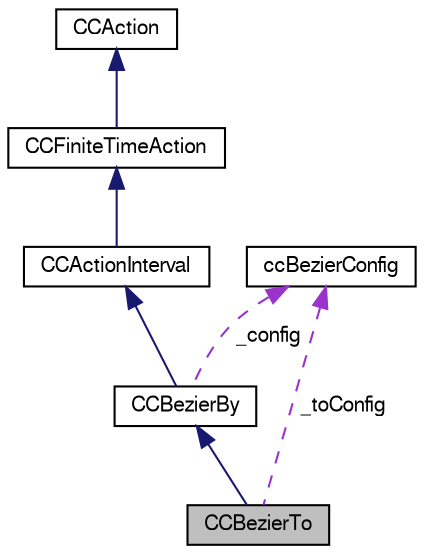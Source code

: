 digraph G
{
  bgcolor="transparent";
  edge [fontname="FreeSans",fontsize="10",labelfontname="FreeSans",labelfontsize="10"];
  node [fontname="FreeSans",fontsize="10",shape=record];
  Node1 [label="CCBezierTo",height=0.2,width=0.4,color="black", fillcolor="grey75", style="filled" fontcolor="black"];
  Node2 -> Node1 [dir="back",color="midnightblue",fontsize="10",style="solid",fontname="FreeSans"];
  Node2 [label="CCBezierBy",height=0.2,width=0.4,color="black",URL="$interface_c_c_bezier_by.html"];
  Node3 -> Node2 [dir="back",color="midnightblue",fontsize="10",style="solid",fontname="FreeSans"];
  Node3 [label="CCActionInterval",height=0.2,width=0.4,color="black",URL="$interface_c_c_action_interval.html"];
  Node4 -> Node3 [dir="back",color="midnightblue",fontsize="10",style="solid",fontname="FreeSans"];
  Node4 [label="CCFiniteTimeAction",height=0.2,width=0.4,color="black",URL="$interface_c_c_finite_time_action.html"];
  Node5 -> Node4 [dir="back",color="midnightblue",fontsize="10",style="solid",fontname="FreeSans"];
  Node5 [label="CCAction",height=0.2,width=0.4,color="black",URL="$interface_c_c_action.html"];
  Node6 -> Node2 [dir="back",color="darkorchid3",fontsize="10",style="dashed",label=" _config" ,fontname="FreeSans"];
  Node6 [label="ccBezierConfig",height=0.2,width=0.4,color="black",URL="$structcc_bezier_config.html"];
  Node6 -> Node1 [dir="back",color="darkorchid3",fontsize="10",style="dashed",label=" _toConfig" ,fontname="FreeSans"];
}
